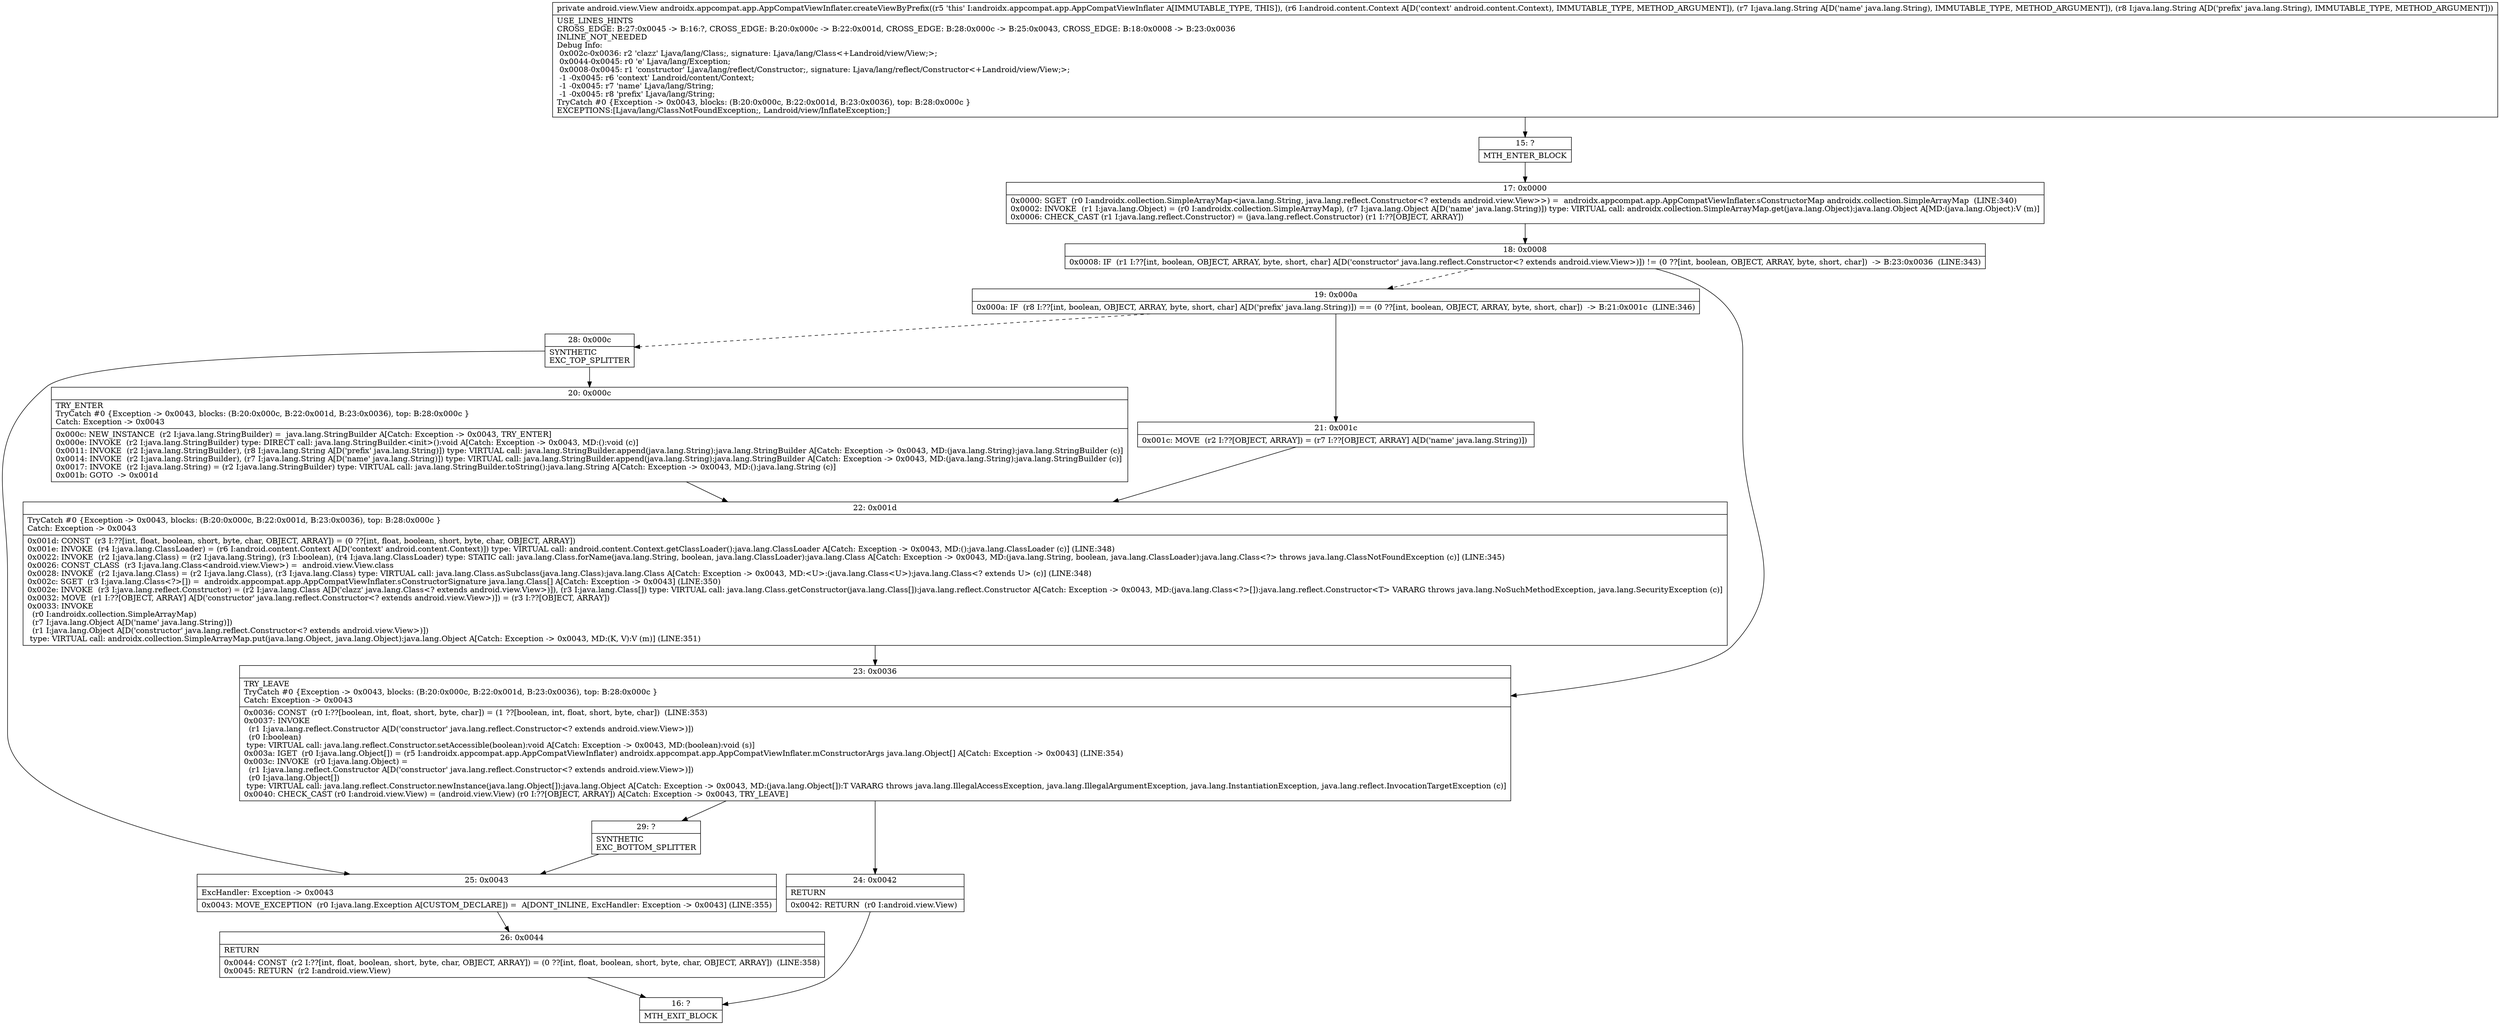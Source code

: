 digraph "CFG forandroidx.appcompat.app.AppCompatViewInflater.createViewByPrefix(Landroid\/content\/Context;Ljava\/lang\/String;Ljava\/lang\/String;)Landroid\/view\/View;" {
Node_15 [shape=record,label="{15\:\ ?|MTH_ENTER_BLOCK\l}"];
Node_17 [shape=record,label="{17\:\ 0x0000|0x0000: SGET  (r0 I:androidx.collection.SimpleArrayMap\<java.lang.String, java.lang.reflect.Constructor\<? extends android.view.View\>\>) =  androidx.appcompat.app.AppCompatViewInflater.sConstructorMap androidx.collection.SimpleArrayMap  (LINE:340)\l0x0002: INVOKE  (r1 I:java.lang.Object) = (r0 I:androidx.collection.SimpleArrayMap), (r7 I:java.lang.Object A[D('name' java.lang.String)]) type: VIRTUAL call: androidx.collection.SimpleArrayMap.get(java.lang.Object):java.lang.Object A[MD:(java.lang.Object):V (m)]\l0x0006: CHECK_CAST (r1 I:java.lang.reflect.Constructor) = (java.lang.reflect.Constructor) (r1 I:??[OBJECT, ARRAY]) \l}"];
Node_18 [shape=record,label="{18\:\ 0x0008|0x0008: IF  (r1 I:??[int, boolean, OBJECT, ARRAY, byte, short, char] A[D('constructor' java.lang.reflect.Constructor\<? extends android.view.View\>)]) != (0 ??[int, boolean, OBJECT, ARRAY, byte, short, char])  \-\> B:23:0x0036  (LINE:343)\l}"];
Node_19 [shape=record,label="{19\:\ 0x000a|0x000a: IF  (r8 I:??[int, boolean, OBJECT, ARRAY, byte, short, char] A[D('prefix' java.lang.String)]) == (0 ??[int, boolean, OBJECT, ARRAY, byte, short, char])  \-\> B:21:0x001c  (LINE:346)\l}"];
Node_21 [shape=record,label="{21\:\ 0x001c|0x001c: MOVE  (r2 I:??[OBJECT, ARRAY]) = (r7 I:??[OBJECT, ARRAY] A[D('name' java.lang.String)]) \l}"];
Node_22 [shape=record,label="{22\:\ 0x001d|TryCatch #0 \{Exception \-\> 0x0043, blocks: (B:20:0x000c, B:22:0x001d, B:23:0x0036), top: B:28:0x000c \}\lCatch: Exception \-\> 0x0043\l|0x001d: CONST  (r3 I:??[int, float, boolean, short, byte, char, OBJECT, ARRAY]) = (0 ??[int, float, boolean, short, byte, char, OBJECT, ARRAY]) \l0x001e: INVOKE  (r4 I:java.lang.ClassLoader) = (r6 I:android.content.Context A[D('context' android.content.Context)]) type: VIRTUAL call: android.content.Context.getClassLoader():java.lang.ClassLoader A[Catch: Exception \-\> 0x0043, MD:():java.lang.ClassLoader (c)] (LINE:348)\l0x0022: INVOKE  (r2 I:java.lang.Class) = (r2 I:java.lang.String), (r3 I:boolean), (r4 I:java.lang.ClassLoader) type: STATIC call: java.lang.Class.forName(java.lang.String, boolean, java.lang.ClassLoader):java.lang.Class A[Catch: Exception \-\> 0x0043, MD:(java.lang.String, boolean, java.lang.ClassLoader):java.lang.Class\<?\> throws java.lang.ClassNotFoundException (c)] (LINE:345)\l0x0026: CONST_CLASS  (r3 I:java.lang.Class\<android.view.View\>) =  android.view.View.class \l0x0028: INVOKE  (r2 I:java.lang.Class) = (r2 I:java.lang.Class), (r3 I:java.lang.Class) type: VIRTUAL call: java.lang.Class.asSubclass(java.lang.Class):java.lang.Class A[Catch: Exception \-\> 0x0043, MD:\<U\>:(java.lang.Class\<U\>):java.lang.Class\<? extends U\> (c)] (LINE:348)\l0x002c: SGET  (r3 I:java.lang.Class\<?\>[]) =  androidx.appcompat.app.AppCompatViewInflater.sConstructorSignature java.lang.Class[] A[Catch: Exception \-\> 0x0043] (LINE:350)\l0x002e: INVOKE  (r3 I:java.lang.reflect.Constructor) = (r2 I:java.lang.Class A[D('clazz' java.lang.Class\<? extends android.view.View\>)]), (r3 I:java.lang.Class[]) type: VIRTUAL call: java.lang.Class.getConstructor(java.lang.Class[]):java.lang.reflect.Constructor A[Catch: Exception \-\> 0x0043, MD:(java.lang.Class\<?\>[]):java.lang.reflect.Constructor\<T\> VARARG throws java.lang.NoSuchMethodException, java.lang.SecurityException (c)]\l0x0032: MOVE  (r1 I:??[OBJECT, ARRAY] A[D('constructor' java.lang.reflect.Constructor\<? extends android.view.View\>)]) = (r3 I:??[OBJECT, ARRAY]) \l0x0033: INVOKE  \l  (r0 I:androidx.collection.SimpleArrayMap)\l  (r7 I:java.lang.Object A[D('name' java.lang.String)])\l  (r1 I:java.lang.Object A[D('constructor' java.lang.reflect.Constructor\<? extends android.view.View\>)])\l type: VIRTUAL call: androidx.collection.SimpleArrayMap.put(java.lang.Object, java.lang.Object):java.lang.Object A[Catch: Exception \-\> 0x0043, MD:(K, V):V (m)] (LINE:351)\l}"];
Node_28 [shape=record,label="{28\:\ 0x000c|SYNTHETIC\lEXC_TOP_SPLITTER\l}"];
Node_20 [shape=record,label="{20\:\ 0x000c|TRY_ENTER\lTryCatch #0 \{Exception \-\> 0x0043, blocks: (B:20:0x000c, B:22:0x001d, B:23:0x0036), top: B:28:0x000c \}\lCatch: Exception \-\> 0x0043\l|0x000c: NEW_INSTANCE  (r2 I:java.lang.StringBuilder) =  java.lang.StringBuilder A[Catch: Exception \-\> 0x0043, TRY_ENTER]\l0x000e: INVOKE  (r2 I:java.lang.StringBuilder) type: DIRECT call: java.lang.StringBuilder.\<init\>():void A[Catch: Exception \-\> 0x0043, MD:():void (c)]\l0x0011: INVOKE  (r2 I:java.lang.StringBuilder), (r8 I:java.lang.String A[D('prefix' java.lang.String)]) type: VIRTUAL call: java.lang.StringBuilder.append(java.lang.String):java.lang.StringBuilder A[Catch: Exception \-\> 0x0043, MD:(java.lang.String):java.lang.StringBuilder (c)]\l0x0014: INVOKE  (r2 I:java.lang.StringBuilder), (r7 I:java.lang.String A[D('name' java.lang.String)]) type: VIRTUAL call: java.lang.StringBuilder.append(java.lang.String):java.lang.StringBuilder A[Catch: Exception \-\> 0x0043, MD:(java.lang.String):java.lang.StringBuilder (c)]\l0x0017: INVOKE  (r2 I:java.lang.String) = (r2 I:java.lang.StringBuilder) type: VIRTUAL call: java.lang.StringBuilder.toString():java.lang.String A[Catch: Exception \-\> 0x0043, MD:():java.lang.String (c)]\l0x001b: GOTO  \-\> 0x001d \l}"];
Node_25 [shape=record,label="{25\:\ 0x0043|ExcHandler: Exception \-\> 0x0043\l|0x0043: MOVE_EXCEPTION  (r0 I:java.lang.Exception A[CUSTOM_DECLARE]) =  A[DONT_INLINE, ExcHandler: Exception \-\> 0x0043] (LINE:355)\l}"];
Node_26 [shape=record,label="{26\:\ 0x0044|RETURN\l|0x0044: CONST  (r2 I:??[int, float, boolean, short, byte, char, OBJECT, ARRAY]) = (0 ??[int, float, boolean, short, byte, char, OBJECT, ARRAY])  (LINE:358)\l0x0045: RETURN  (r2 I:android.view.View) \l}"];
Node_16 [shape=record,label="{16\:\ ?|MTH_EXIT_BLOCK\l}"];
Node_23 [shape=record,label="{23\:\ 0x0036|TRY_LEAVE\lTryCatch #0 \{Exception \-\> 0x0043, blocks: (B:20:0x000c, B:22:0x001d, B:23:0x0036), top: B:28:0x000c \}\lCatch: Exception \-\> 0x0043\l|0x0036: CONST  (r0 I:??[boolean, int, float, short, byte, char]) = (1 ??[boolean, int, float, short, byte, char])  (LINE:353)\l0x0037: INVOKE  \l  (r1 I:java.lang.reflect.Constructor A[D('constructor' java.lang.reflect.Constructor\<? extends android.view.View\>)])\l  (r0 I:boolean)\l type: VIRTUAL call: java.lang.reflect.Constructor.setAccessible(boolean):void A[Catch: Exception \-\> 0x0043, MD:(boolean):void (s)]\l0x003a: IGET  (r0 I:java.lang.Object[]) = (r5 I:androidx.appcompat.app.AppCompatViewInflater) androidx.appcompat.app.AppCompatViewInflater.mConstructorArgs java.lang.Object[] A[Catch: Exception \-\> 0x0043] (LINE:354)\l0x003c: INVOKE  (r0 I:java.lang.Object) = \l  (r1 I:java.lang.reflect.Constructor A[D('constructor' java.lang.reflect.Constructor\<? extends android.view.View\>)])\l  (r0 I:java.lang.Object[])\l type: VIRTUAL call: java.lang.reflect.Constructor.newInstance(java.lang.Object[]):java.lang.Object A[Catch: Exception \-\> 0x0043, MD:(java.lang.Object[]):T VARARG throws java.lang.IllegalAccessException, java.lang.IllegalArgumentException, java.lang.InstantiationException, java.lang.reflect.InvocationTargetException (c)]\l0x0040: CHECK_CAST (r0 I:android.view.View) = (android.view.View) (r0 I:??[OBJECT, ARRAY]) A[Catch: Exception \-\> 0x0043, TRY_LEAVE]\l}"];
Node_24 [shape=record,label="{24\:\ 0x0042|RETURN\l|0x0042: RETURN  (r0 I:android.view.View) \l}"];
Node_29 [shape=record,label="{29\:\ ?|SYNTHETIC\lEXC_BOTTOM_SPLITTER\l}"];
MethodNode[shape=record,label="{private android.view.View androidx.appcompat.app.AppCompatViewInflater.createViewByPrefix((r5 'this' I:androidx.appcompat.app.AppCompatViewInflater A[IMMUTABLE_TYPE, THIS]), (r6 I:android.content.Context A[D('context' android.content.Context), IMMUTABLE_TYPE, METHOD_ARGUMENT]), (r7 I:java.lang.String A[D('name' java.lang.String), IMMUTABLE_TYPE, METHOD_ARGUMENT]), (r8 I:java.lang.String A[D('prefix' java.lang.String), IMMUTABLE_TYPE, METHOD_ARGUMENT]))  | USE_LINES_HINTS\lCROSS_EDGE: B:27:0x0045 \-\> B:16:?, CROSS_EDGE: B:20:0x000c \-\> B:22:0x001d, CROSS_EDGE: B:28:0x000c \-\> B:25:0x0043, CROSS_EDGE: B:18:0x0008 \-\> B:23:0x0036\lINLINE_NOT_NEEDED\lDebug Info:\l  0x002c\-0x0036: r2 'clazz' Ljava\/lang\/Class;, signature: Ljava\/lang\/Class\<+Landroid\/view\/View;\>;\l  0x0044\-0x0045: r0 'e' Ljava\/lang\/Exception;\l  0x0008\-0x0045: r1 'constructor' Ljava\/lang\/reflect\/Constructor;, signature: Ljava\/lang\/reflect\/Constructor\<+Landroid\/view\/View;\>;\l  \-1 \-0x0045: r6 'context' Landroid\/content\/Context;\l  \-1 \-0x0045: r7 'name' Ljava\/lang\/String;\l  \-1 \-0x0045: r8 'prefix' Ljava\/lang\/String;\lTryCatch #0 \{Exception \-\> 0x0043, blocks: (B:20:0x000c, B:22:0x001d, B:23:0x0036), top: B:28:0x000c \}\lEXCEPTIONS:[Ljava\/lang\/ClassNotFoundException;, Landroid\/view\/InflateException;]\l}"];
MethodNode -> Node_15;Node_15 -> Node_17;
Node_17 -> Node_18;
Node_18 -> Node_19[style=dashed];
Node_18 -> Node_23;
Node_19 -> Node_21;
Node_19 -> Node_28[style=dashed];
Node_21 -> Node_22;
Node_22 -> Node_23;
Node_28 -> Node_20;
Node_28 -> Node_25;
Node_20 -> Node_22;
Node_25 -> Node_26;
Node_26 -> Node_16;
Node_23 -> Node_24;
Node_23 -> Node_29;
Node_24 -> Node_16;
Node_29 -> Node_25;
}

